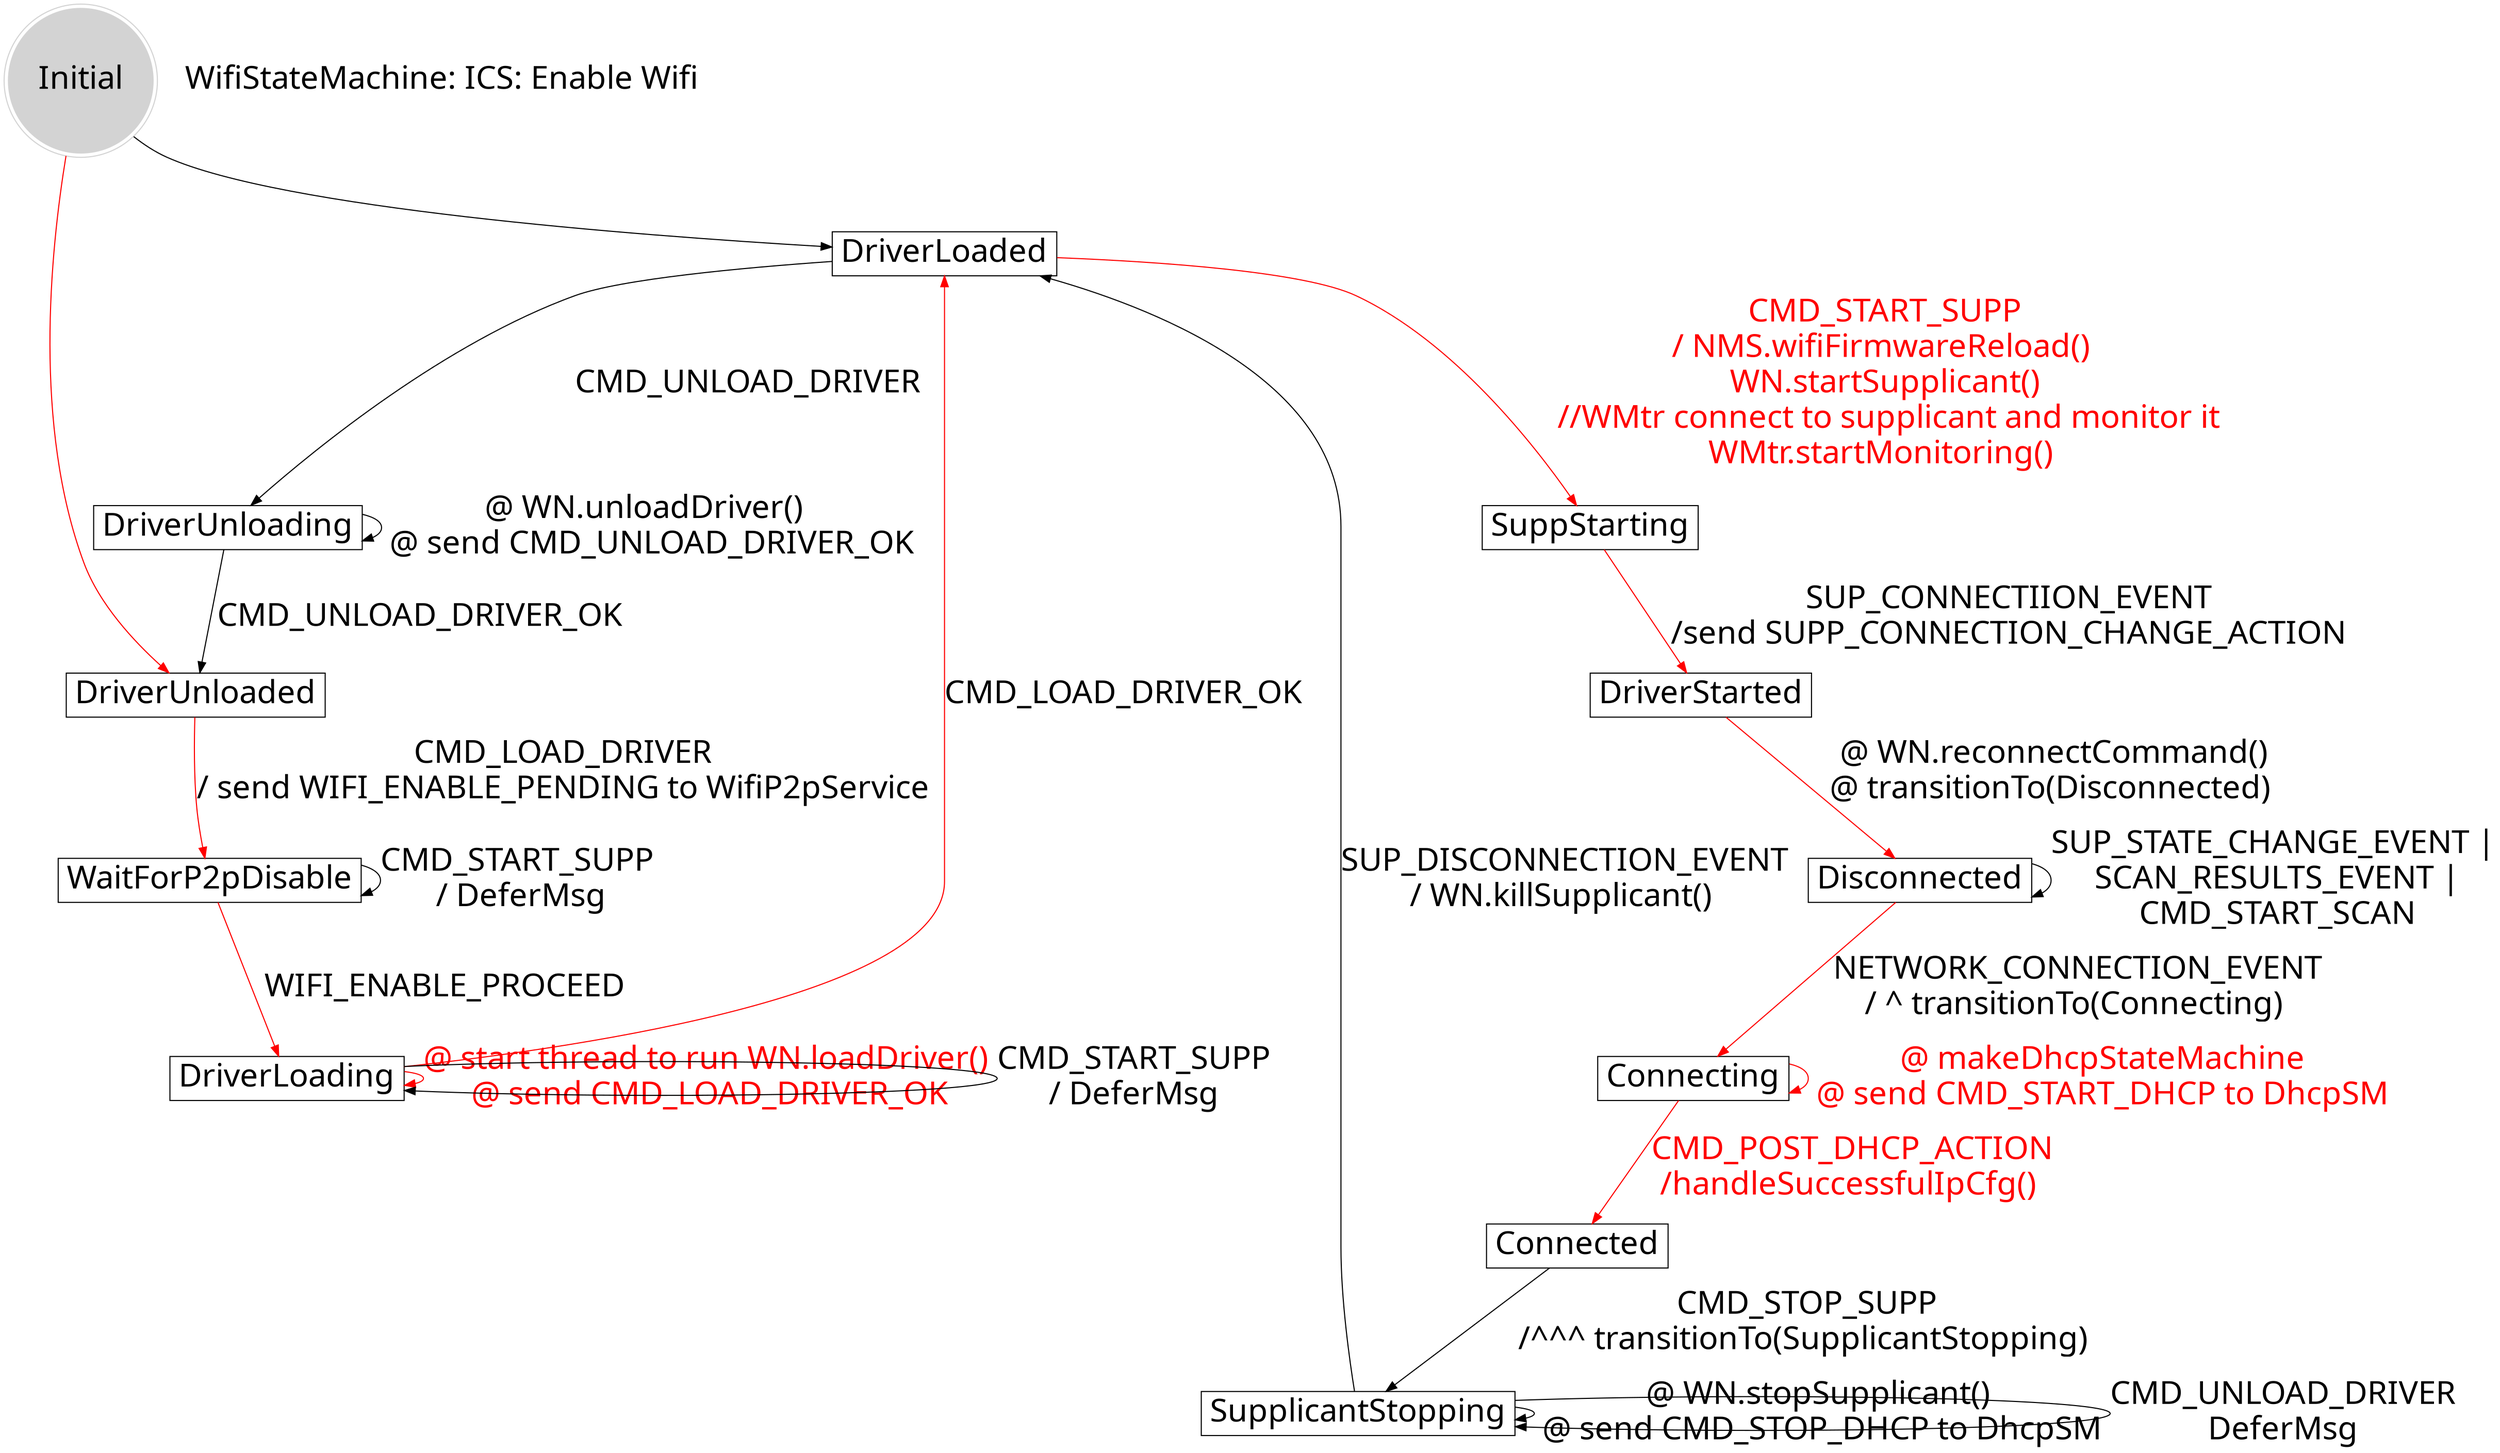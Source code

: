 
digraph automata_0 {
	size = "100, 100";
	fontname = "Microsoft YaHei";
	fontsize = 20;
	node [shape = record, fontname = "Microsoft YaHei", fontsize = 30];
	edge [fontname = "Microsoft YaHei", fontsize = 30];
	Initial [ style = filled, shape = doublecircle, color=lightgrey ];
	Initial -> DriverLoaded [ label = " " ];
	Initial-> DriverUnloaded  [ label = " ",color=red ];
	DriverUnloaded   -> WaitForP2pDisable [ label = "CMD_LOAD_DRIVER\n/ send WIFI_ENABLE_PENDING to WifiP2pService" ,color=red];
	WaitForP2pDisable -> WaitForP2pDisable [ label = "CMD_START_SUPP \n/ DeferMsg" ];
	WaitForP2pDisable -> DriverLoading [ label = "WIFI_ENABLE_PROCEED" ,color=red];
	DriverLoading -> DriverLoading [ label = "@ start thread to run WN.loadDriver() \n @ send CMD_LOAD_DRIVER_OK ",color=red,fontcolor=red ];
	DriverLoading -> DriverLoading [ label = "CMD_START_SUPP \n/ DeferMsg " ];
	DriverLoading  -> DriverLoaded [ label = "CMD_LOAD_DRIVER_OK ",color=red ];
	DriverLoaded  -> SuppStarting [ label = "CMD_START_SUPP\n/ NMS.wifiFirmwareReload() \n WN.startSupplicant() \n //WMtr connect to supplicant and monitor it\nWMtr.startMonitoring() ",color=red,fontcolor=red ];
	SuppStarting  -> DriverStarted [ label = "SUP_CONNECTIION_EVENT \n/send SUPP_CONNECTION_CHANGE_ACTION ",color=red ];
	DriverStarted -> Disconnected[ label = "@ WN.reconnectCommand()\n@ transitionTo(Disconnected) ",color=red ];
	Disconnected -> Disconnected[ label = "SUP_STATE_CHANGE_EVENT |\n SCAN_RESULTS_EVENT |\n CMD_START_SCAN" ];
	Disconnected -> Connecting[ label = "NETWORK_CONNECTION_EVENT\n/ ^ transitionTo(Connecting) ",color=red ];
	Connecting -> Connecting[ label = "@ makeDhcpStateMachine\n @ send CMD_START_DHCP to DhcpSM ",color=red,fontcolor=red ];
	Connecting -> Connected[ label = "CMD_POST_DHCP_ACTION\n/handleSuccessfulIpCfg() ",color=red,fontcolor=red ];
	Connected -> SupplicantStopping[ label = "CMD_STOP_SUPP\n/^^^ transitionTo(SupplicantStopping) " ];
	SupplicantStopping-> SupplicantStopping[ label = "@ WN.stopSupplicant() \n @ send CMD_STOP_DHCP to DhcpSM " ];
	SupplicantStopping-> SupplicantStopping[ label = "CMD_UNLOAD_DRIVER\n DeferMsg " ];
	SupplicantStopping-> DriverLoaded[ label = "SUP_DISCONNECTION_EVENT\n/ WN.killSupplicant() " ];
	DriverLoaded -> DriverUnloading[ label = "CMD_UNLOAD_DRIVER " ];
	DriverUnloading -> DriverUnloading[ label = "@ WN.unloadDriver() \n @ send CMD_UNLOAD_DRIVER_OK" ];
	DriverUnloading -> DriverUnloaded[ label = "CMD_UNLOAD_DRIVER_OK "];
	"WifiStateMachine: ICS: Enable Wifi" [ shape = plaintext ];
}

